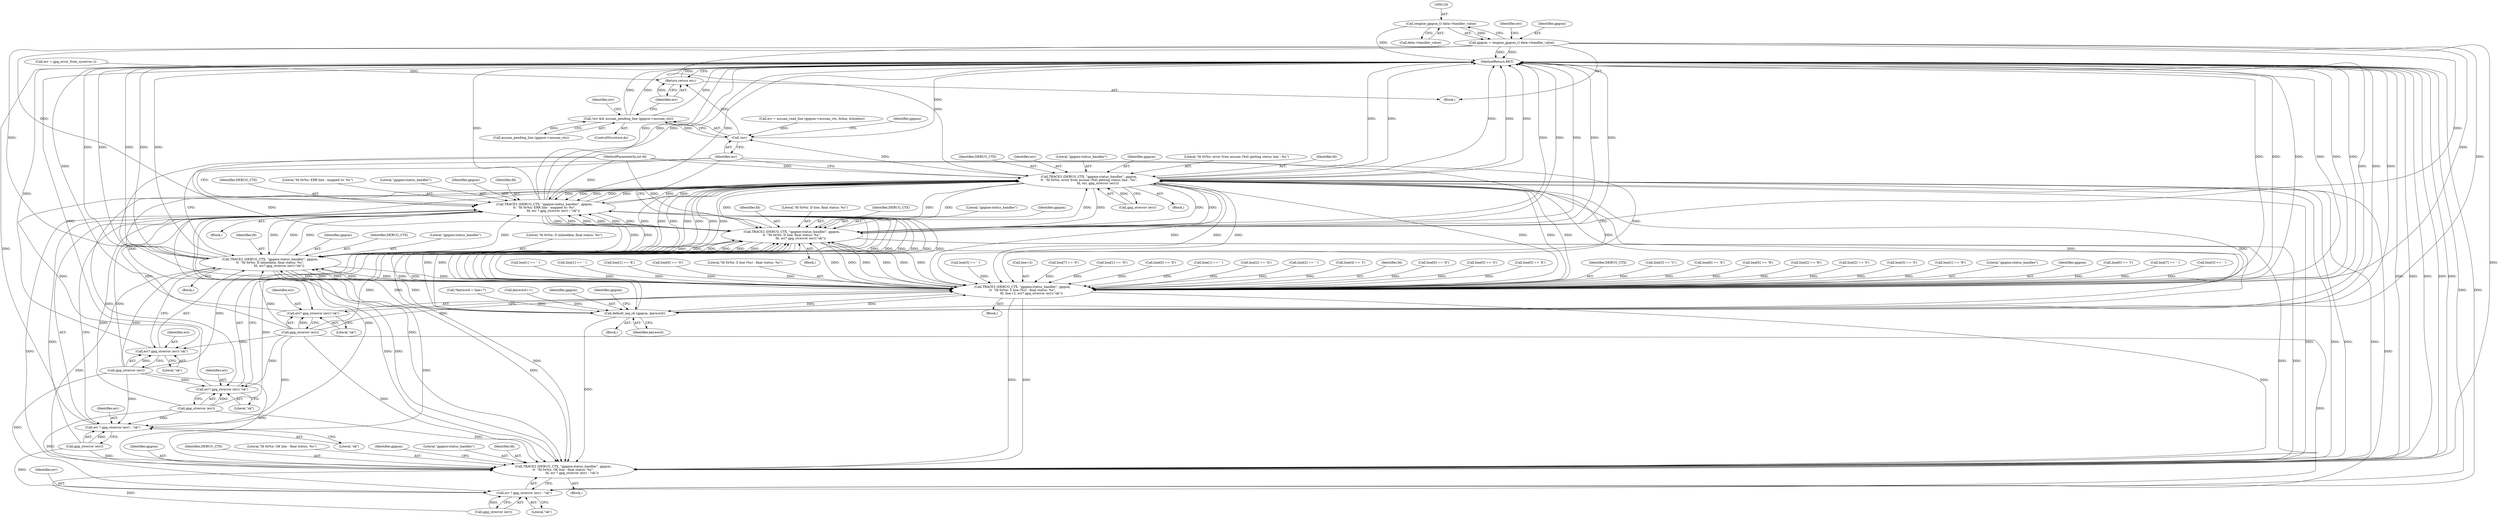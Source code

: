 digraph "0_gnupg_2cbd76f7911fc215845e89b50d6af5ff4a83dd77@pointer" {
"1000125" [label="(Call,(engine_gpgsm_t) data->handler_value)"];
"1000123" [label="(Call,gpgsm = (engine_gpgsm_t) data->handler_value)"];
"1000151" [label="(Call,TRACE3 (DEBUG_CTX, \"gpgme:status_handler\", gpgsm,\n\t\t  \"fd 0x%x: error from assuan (%d) getting status line : %s\",\n                  fd, err, gpg_strerror (err)))"];
"1000216" [label="(Call,TRACE2 (DEBUG_CTX, \"gpgme:status_handler\", gpgsm,\n\t\t  \"fd 0x%x: ERR line - mapped to: %s\",\n                  fd, err ? gpg_strerror (err) : \"ok\"))"];
"1000305" [label="(Call,TRACE2 (DEBUG_CTX, \"gpgme:status_handler\", gpgsm,\n\t\t  \"fd 0x%x: OK line - final status: %s\",\n                  fd, err ? gpg_strerror (err) : \"ok\"))"];
"1000545" [label="(Call,TRACE2 (DEBUG_CTX, \"gpgme:status_handler\", gpgsm,\n\t\t  \"fd 0x%x: D line; final status: %s\",\n                  fd, err? gpg_strerror (err):\"ok\"))"];
"1000680" [label="(Call,TRACE2 (DEBUG_CTX, \"gpgme:status_handler\", gpgsm,\n\t\t  \"fd 0x%x: D inlinedata; final status: %s\",\n                  fd, err? gpg_strerror (err):\"ok\"))"];
"1000767" [label="(Call,TRACE3 (DEBUG_CTX, \"gpgme:status_handler\", gpgsm,\n\t\t  \"fd 0x%x: S line (%s) - final status: %s\",\n                  fd, line+2, err? gpg_strerror (err):\"ok\"))"];
"1000854" [label="(Call,default_inq_cb (gpgsm, keyword))"];
"1000222" [label="(Call,err ? gpg_strerror (err) : \"ok\")"];
"1000311" [label="(Call,err ? gpg_strerror (err) : \"ok\")"];
"1000551" [label="(Call,err? gpg_strerror (err):\"ok\")"];
"1000686" [label="(Call,err? gpg_strerror (err):\"ok\")"];
"1000776" [label="(Call,err? gpg_strerror (err):\"ok\")"];
"1000863" [label="(Call,!err)"];
"1000862" [label="(Call,!err && assuan_pending_line (gpgsm->assuan_ctx))"];
"1000869" [label="(Return,return err;)"];
"1000224" [label="(Call,gpg_strerror (err))"];
"1000124" [label="(Identifier,gpgsm)"];
"1000870" [label="(Identifier,err)"];
"1000226" [label="(Literal,\"ok\")"];
"1000768" [label="(Identifier,DEBUG_CTX)"];
"1000685" [label="(Identifier,fd)"];
"1000780" [label="(Literal,\"ok\")"];
"1000806" [label="(Call,line[3] == 'U')"];
"1000552" [label="(Identifier,err)"];
"1000854" [label="(Call,default_inq_cb (gpgsm, keyword))"];
"1000547" [label="(Literal,\"gpgme:status_handler\")"];
"1000127" [label="(Call,data->handler_value)"];
"1000690" [label="(Literal,\"ok\")"];
"1000548" [label="(Identifier,gpgsm)"];
"1000553" [label="(Call,gpg_strerror (err))"];
"1000139" [label="(Identifier,err)"];
"1000312" [label="(Identifier,err)"];
"1000132" [label="(Identifier,err)"];
"1000824" [label="(Call,line[6] == 'E')"];
"1000308" [label="(Identifier,gpgsm)"];
"1000869" [label="(Return,return err;)"];
"1000683" [label="(Identifier,gpgsm)"];
"1000818" [label="(Call,line[5] == 'R')"];
"1000179" [label="(Call,line[2] == 'R')"];
"1000246" [label="(Call,line[2] == '\0')"];
"1000222" [label="(Call,err ? gpg_strerror (err) : \"ok\")"];
"1000185" [label="(Call,line[3] == '\0')"];
"1000173" [label="(Call,line[1] == 'R')"];
"1000681" [label="(Identifier,DEBUG_CTX)"];
"1000682" [label="(Literal,\"gpgme:status_handler\")"];
"1000769" [label="(Literal,\"gpgme:status_handler\")"];
"1000770" [label="(Identifier,gpgsm)"];
"1000123" [label="(Call,gpgsm = (engine_gpgsm_t) data->handler_value)"];
"1000859" [label="(Identifier,gpgsm)"];
"1000788" [label="(Call,line[0] == 'I')"];
"1000152" [label="(Identifier,DEBUG_CTX)"];
"1000115" [label="(Block,)"];
"1000217" [label="(Identifier,DEBUG_CTX)"];
"1000138" [label="(Call,err = assuan_read_line (gpgsm->assuan_ctx, &line, &linelen))"];
"1000157" [label="(Identifier,err)"];
"1000550" [label="(Identifier,fd)"];
"1000577" [label="(Block,)"];
"1000555" [label="(Literal,\"ok\")"];
"1000306" [label="(Identifier,DEBUG_CTX)"];
"1000153" [label="(Literal,\"gpgme:status_handler\")"];
"1000154" [label="(Identifier,gpgsm)"];
"1000305" [label="(Call,TRACE2 (DEBUG_CTX, \"gpgme:status_handler\", gpgsm,\n\t\t  \"fd 0x%x: OK line - final status: %s\",\n                  fd, err ? gpg_strerror (err) : \"ok\"))"];
"1000216" [label="(Call,TRACE2 (DEBUG_CTX, \"gpgme:status_handler\", gpgsm,\n\t\t  \"fd 0x%x: ERR line - mapped to: %s\",\n                  fd, err ? gpg_strerror (err) : \"ok\"))"];
"1000549" [label="(Literal,\"fd 0x%x: D line; final status: %s\")"];
"1000865" [label="(Call,assuan_pending_line (gpgsm->assuan_ctx))"];
"1000151" [label="(Call,TRACE3 (DEBUG_CTX, \"gpgme:status_handler\", gpgsm,\n\t\t  \"fd 0x%x: error from assuan (%d) getting status line : %s\",\n                  fd, err, gpg_strerror (err)))"];
"1000835" [label="(Call,line[7] == ' ')"];
"1000190" [label="(Call,line[3] == ' ')"];
"1000114" [label="(MethodParameterIn,int fd)"];
"1000864" [label="(Identifier,err)"];
"1000856" [label="(Identifier,keyword)"];
"1000777" [label="(Identifier,err)"];
"1000309" [label="(Literal,\"fd 0x%x: OK line - final status: %s\")"];
"1000195" [label="(Block,)"];
"1000155" [label="(Literal,\"fd 0x%x: error from assuan (%d) getting status line : %s\")"];
"1000569" [label="(Call,line[1] == ' ')"];
"1000337" [label="(Call,line[1] == ' ')"];
"1000315" [label="(Literal,\"ok\")"];
"1000240" [label="(Call,line[1] == 'K')"];
"1000234" [label="(Call,line[0] == 'O')"];
"1000771" [label="(Literal,\"fd 0x%x: S line (%s) - final status: %s\")"];
"1000197" [label="(Call,line[3] == ' ')"];
"1000773" [label="(Call,line+2)"];
"1000687" [label="(Identifier,err)"];
"1000830" [label="(Call,line[7] == '\0')"];
"1000867" [label="(Identifier,gpgsm)"];
"1000546" [label="(Identifier,DEBUG_CTX)"];
"1000794" [label="(Call,line[1] == 'N')"];
"1000158" [label="(Call,gpg_strerror (err))"];
"1000223" [label="(Identifier,err)"];
"1000545" [label="(Call,TRACE2 (DEBUG_CTX, \"gpgme:status_handler\", gpgsm,\n\t\t  \"fd 0x%x: D line; final status: %s\",\n                  fd, err? gpg_strerror (err):\"ok\"))"];
"1000767" [label="(Call,TRACE3 (DEBUG_CTX, \"gpgme:status_handler\", gpgsm,\n\t\t  \"fd 0x%x: S line (%s) - final status: %s\",\n                  fd, line+2, err? gpg_strerror (err):\"ok\"))"];
"1000563" [label="(Call,line[0] == 'D')"];
"1000842" [label="(Call,*keyword = line+7)"];
"1000684" [label="(Literal,\"fd 0x%x: D inlinedata; final status: %s\")"];
"1000347" [label="(Block,)"];
"1000156" [label="(Identifier,fd)"];
"1000703" [label="(Call,line[1] == ' ')"];
"1000800" [label="(Call,line[2] == 'Q')"];
"1000670" [label="(Call,err = gpg_error_from_syserror ())"];
"1000220" [label="(Literal,\"fd 0x%x: ERR line - mapped to: %s\")"];
"1000150" [label="(Block,)"];
"1000218" [label="(Literal,\"gpgme:status_handler\")"];
"1000313" [label="(Call,gpg_strerror (err))"];
"1000863" [label="(Call,!err)"];
"1000840" [label="(Block,)"];
"1000125" [label="(Call,(engine_gpgsm_t) data->handler_value)"];
"1000708" [label="(Block,)"];
"1000862" [label="(Call,!err && assuan_pending_line (gpgsm->assuan_ctx))"];
"1000686" [label="(Call,err? gpg_strerror (err):\"ok\")"];
"1000776" [label="(Call,err? gpg_strerror (err):\"ok\")"];
"1000251" [label="(Call,line[2] == ' ')"];
"1000256" [label="(Block,)"];
"1000219" [label="(Identifier,gpgsm)"];
"1000852" [label="(Call,keyword++)"];
"1000871" [label="(MethodReturn,RET)"];
"1000311" [label="(Call,err ? gpg_strerror (err) : \"ok\")"];
"1000680" [label="(Call,TRACE2 (DEBUG_CTX, \"gpgme:status_handler\", gpgsm,\n\t\t  \"fd 0x%x: D inlinedata; final status: %s\",\n                  fd, err? gpg_strerror (err):\"ok\"))"];
"1000812" [label="(Call,line[4] == 'I')"];
"1000221" [label="(Identifier,fd)"];
"1000772" [label="(Identifier,fd)"];
"1000855" [label="(Identifier,gpgsm)"];
"1000319" [label="(Identifier,gpgsm)"];
"1000331" [label="(Call,line[0] == 'D')"];
"1000551" [label="(Call,err? gpg_strerror (err):\"ok\")"];
"1000698" [label="(Call,line[0] == 'S')"];
"1000307" [label="(Literal,\"gpgme:status_handler\")"];
"1000688" [label="(Call,gpg_strerror (err))"];
"1000167" [label="(Call,line[0] == 'E')"];
"1000778" [label="(Call,gpg_strerror (err))"];
"1000310" [label="(Identifier,fd)"];
"1000136" [label="(ControlStructure,do)"];
"1000125" -> "1000123"  [label="AST: "];
"1000125" -> "1000127"  [label="CFG: "];
"1000126" -> "1000125"  [label="AST: "];
"1000127" -> "1000125"  [label="AST: "];
"1000123" -> "1000125"  [label="CFG: "];
"1000125" -> "1000871"  [label="DDG: "];
"1000125" -> "1000123"  [label="DDG: "];
"1000123" -> "1000115"  [label="AST: "];
"1000124" -> "1000123"  [label="AST: "];
"1000132" -> "1000123"  [label="CFG: "];
"1000123" -> "1000871"  [label="DDG: "];
"1000123" -> "1000871"  [label="DDG: "];
"1000123" -> "1000151"  [label="DDG: "];
"1000123" -> "1000216"  [label="DDG: "];
"1000123" -> "1000305"  [label="DDG: "];
"1000123" -> "1000545"  [label="DDG: "];
"1000123" -> "1000680"  [label="DDG: "];
"1000123" -> "1000767"  [label="DDG: "];
"1000123" -> "1000854"  [label="DDG: "];
"1000151" -> "1000150"  [label="AST: "];
"1000151" -> "1000158"  [label="CFG: "];
"1000152" -> "1000151"  [label="AST: "];
"1000153" -> "1000151"  [label="AST: "];
"1000154" -> "1000151"  [label="AST: "];
"1000155" -> "1000151"  [label="AST: "];
"1000156" -> "1000151"  [label="AST: "];
"1000157" -> "1000151"  [label="AST: "];
"1000158" -> "1000151"  [label="AST: "];
"1000864" -> "1000151"  [label="CFG: "];
"1000151" -> "1000871"  [label="DDG: "];
"1000151" -> "1000871"  [label="DDG: "];
"1000151" -> "1000871"  [label="DDG: "];
"1000151" -> "1000871"  [label="DDG: "];
"1000151" -> "1000871"  [label="DDG: "];
"1000680" -> "1000151"  [label="DDG: "];
"1000680" -> "1000151"  [label="DDG: "];
"1000680" -> "1000151"  [label="DDG: "];
"1000216" -> "1000151"  [label="DDG: "];
"1000216" -> "1000151"  [label="DDG: "];
"1000216" -> "1000151"  [label="DDG: "];
"1000545" -> "1000151"  [label="DDG: "];
"1000545" -> "1000151"  [label="DDG: "];
"1000545" -> "1000151"  [label="DDG: "];
"1000767" -> "1000151"  [label="DDG: "];
"1000767" -> "1000151"  [label="DDG: "];
"1000767" -> "1000151"  [label="DDG: "];
"1000854" -> "1000151"  [label="DDG: "];
"1000114" -> "1000151"  [label="DDG: "];
"1000158" -> "1000151"  [label="DDG: "];
"1000151" -> "1000216"  [label="DDG: "];
"1000151" -> "1000216"  [label="DDG: "];
"1000151" -> "1000216"  [label="DDG: "];
"1000151" -> "1000216"  [label="DDG: "];
"1000151" -> "1000222"  [label="DDG: "];
"1000151" -> "1000305"  [label="DDG: "];
"1000151" -> "1000305"  [label="DDG: "];
"1000151" -> "1000305"  [label="DDG: "];
"1000151" -> "1000305"  [label="DDG: "];
"1000151" -> "1000311"  [label="DDG: "];
"1000151" -> "1000545"  [label="DDG: "];
"1000151" -> "1000545"  [label="DDG: "];
"1000151" -> "1000545"  [label="DDG: "];
"1000151" -> "1000545"  [label="DDG: "];
"1000151" -> "1000551"  [label="DDG: "];
"1000151" -> "1000680"  [label="DDG: "];
"1000151" -> "1000680"  [label="DDG: "];
"1000151" -> "1000680"  [label="DDG: "];
"1000151" -> "1000680"  [label="DDG: "];
"1000151" -> "1000686"  [label="DDG: "];
"1000151" -> "1000767"  [label="DDG: "];
"1000151" -> "1000767"  [label="DDG: "];
"1000151" -> "1000767"  [label="DDG: "];
"1000151" -> "1000767"  [label="DDG: "];
"1000151" -> "1000776"  [label="DDG: "];
"1000151" -> "1000854"  [label="DDG: "];
"1000151" -> "1000863"  [label="DDG: "];
"1000216" -> "1000195"  [label="AST: "];
"1000216" -> "1000222"  [label="CFG: "];
"1000217" -> "1000216"  [label="AST: "];
"1000218" -> "1000216"  [label="AST: "];
"1000219" -> "1000216"  [label="AST: "];
"1000220" -> "1000216"  [label="AST: "];
"1000221" -> "1000216"  [label="AST: "];
"1000222" -> "1000216"  [label="AST: "];
"1000864" -> "1000216"  [label="CFG: "];
"1000216" -> "1000871"  [label="DDG: "];
"1000216" -> "1000871"  [label="DDG: "];
"1000216" -> "1000871"  [label="DDG: "];
"1000216" -> "1000871"  [label="DDG: "];
"1000216" -> "1000871"  [label="DDG: "];
"1000680" -> "1000216"  [label="DDG: "];
"1000680" -> "1000216"  [label="DDG: "];
"1000680" -> "1000216"  [label="DDG: "];
"1000545" -> "1000216"  [label="DDG: "];
"1000545" -> "1000216"  [label="DDG: "];
"1000545" -> "1000216"  [label="DDG: "];
"1000767" -> "1000216"  [label="DDG: "];
"1000767" -> "1000216"  [label="DDG: "];
"1000767" -> "1000216"  [label="DDG: "];
"1000854" -> "1000216"  [label="DDG: "];
"1000114" -> "1000216"  [label="DDG: "];
"1000224" -> "1000216"  [label="DDG: "];
"1000553" -> "1000216"  [label="DDG: "];
"1000688" -> "1000216"  [label="DDG: "];
"1000778" -> "1000216"  [label="DDG: "];
"1000216" -> "1000305"  [label="DDG: "];
"1000216" -> "1000305"  [label="DDG: "];
"1000216" -> "1000305"  [label="DDG: "];
"1000216" -> "1000545"  [label="DDG: "];
"1000216" -> "1000545"  [label="DDG: "];
"1000216" -> "1000545"  [label="DDG: "];
"1000216" -> "1000680"  [label="DDG: "];
"1000216" -> "1000680"  [label="DDG: "];
"1000216" -> "1000680"  [label="DDG: "];
"1000216" -> "1000767"  [label="DDG: "];
"1000216" -> "1000767"  [label="DDG: "];
"1000216" -> "1000767"  [label="DDG: "];
"1000216" -> "1000854"  [label="DDG: "];
"1000305" -> "1000256"  [label="AST: "];
"1000305" -> "1000311"  [label="CFG: "];
"1000306" -> "1000305"  [label="AST: "];
"1000307" -> "1000305"  [label="AST: "];
"1000308" -> "1000305"  [label="AST: "];
"1000309" -> "1000305"  [label="AST: "];
"1000310" -> "1000305"  [label="AST: "];
"1000311" -> "1000305"  [label="AST: "];
"1000319" -> "1000305"  [label="CFG: "];
"1000305" -> "1000871"  [label="DDG: "];
"1000305" -> "1000871"  [label="DDG: "];
"1000305" -> "1000871"  [label="DDG: "];
"1000305" -> "1000871"  [label="DDG: "];
"1000305" -> "1000871"  [label="DDG: "];
"1000680" -> "1000305"  [label="DDG: "];
"1000680" -> "1000305"  [label="DDG: "];
"1000680" -> "1000305"  [label="DDG: "];
"1000545" -> "1000305"  [label="DDG: "];
"1000545" -> "1000305"  [label="DDG: "];
"1000545" -> "1000305"  [label="DDG: "];
"1000767" -> "1000305"  [label="DDG: "];
"1000767" -> "1000305"  [label="DDG: "];
"1000767" -> "1000305"  [label="DDG: "];
"1000854" -> "1000305"  [label="DDG: "];
"1000114" -> "1000305"  [label="DDG: "];
"1000313" -> "1000305"  [label="DDG: "];
"1000553" -> "1000305"  [label="DDG: "];
"1000688" -> "1000305"  [label="DDG: "];
"1000778" -> "1000305"  [label="DDG: "];
"1000224" -> "1000305"  [label="DDG: "];
"1000545" -> "1000347"  [label="AST: "];
"1000545" -> "1000551"  [label="CFG: "];
"1000546" -> "1000545"  [label="AST: "];
"1000547" -> "1000545"  [label="AST: "];
"1000548" -> "1000545"  [label="AST: "];
"1000549" -> "1000545"  [label="AST: "];
"1000550" -> "1000545"  [label="AST: "];
"1000551" -> "1000545"  [label="AST: "];
"1000864" -> "1000545"  [label="CFG: "];
"1000545" -> "1000871"  [label="DDG: "];
"1000545" -> "1000871"  [label="DDG: "];
"1000545" -> "1000871"  [label="DDG: "];
"1000545" -> "1000871"  [label="DDG: "];
"1000545" -> "1000871"  [label="DDG: "];
"1000680" -> "1000545"  [label="DDG: "];
"1000680" -> "1000545"  [label="DDG: "];
"1000680" -> "1000545"  [label="DDG: "];
"1000767" -> "1000545"  [label="DDG: "];
"1000767" -> "1000545"  [label="DDG: "];
"1000767" -> "1000545"  [label="DDG: "];
"1000854" -> "1000545"  [label="DDG: "];
"1000114" -> "1000545"  [label="DDG: "];
"1000553" -> "1000545"  [label="DDG: "];
"1000688" -> "1000545"  [label="DDG: "];
"1000778" -> "1000545"  [label="DDG: "];
"1000545" -> "1000680"  [label="DDG: "];
"1000545" -> "1000680"  [label="DDG: "];
"1000545" -> "1000680"  [label="DDG: "];
"1000545" -> "1000767"  [label="DDG: "];
"1000545" -> "1000767"  [label="DDG: "];
"1000545" -> "1000767"  [label="DDG: "];
"1000545" -> "1000854"  [label="DDG: "];
"1000680" -> "1000577"  [label="AST: "];
"1000680" -> "1000686"  [label="CFG: "];
"1000681" -> "1000680"  [label="AST: "];
"1000682" -> "1000680"  [label="AST: "];
"1000683" -> "1000680"  [label="AST: "];
"1000684" -> "1000680"  [label="AST: "];
"1000685" -> "1000680"  [label="AST: "];
"1000686" -> "1000680"  [label="AST: "];
"1000864" -> "1000680"  [label="CFG: "];
"1000680" -> "1000871"  [label="DDG: "];
"1000680" -> "1000871"  [label="DDG: "];
"1000680" -> "1000871"  [label="DDG: "];
"1000680" -> "1000871"  [label="DDG: "];
"1000680" -> "1000871"  [label="DDG: "];
"1000767" -> "1000680"  [label="DDG: "];
"1000767" -> "1000680"  [label="DDG: "];
"1000767" -> "1000680"  [label="DDG: "];
"1000854" -> "1000680"  [label="DDG: "];
"1000114" -> "1000680"  [label="DDG: "];
"1000688" -> "1000680"  [label="DDG: "];
"1000778" -> "1000680"  [label="DDG: "];
"1000680" -> "1000767"  [label="DDG: "];
"1000680" -> "1000767"  [label="DDG: "];
"1000680" -> "1000767"  [label="DDG: "];
"1000680" -> "1000854"  [label="DDG: "];
"1000767" -> "1000708"  [label="AST: "];
"1000767" -> "1000776"  [label="CFG: "];
"1000768" -> "1000767"  [label="AST: "];
"1000769" -> "1000767"  [label="AST: "];
"1000770" -> "1000767"  [label="AST: "];
"1000771" -> "1000767"  [label="AST: "];
"1000772" -> "1000767"  [label="AST: "];
"1000773" -> "1000767"  [label="AST: "];
"1000776" -> "1000767"  [label="AST: "];
"1000864" -> "1000767"  [label="CFG: "];
"1000767" -> "1000871"  [label="DDG: "];
"1000767" -> "1000871"  [label="DDG: "];
"1000767" -> "1000871"  [label="DDG: "];
"1000767" -> "1000871"  [label="DDG: "];
"1000767" -> "1000871"  [label="DDG: "];
"1000767" -> "1000871"  [label="DDG: "];
"1000854" -> "1000767"  [label="DDG: "];
"1000114" -> "1000767"  [label="DDG: "];
"1000234" -> "1000767"  [label="DDG: "];
"1000794" -> "1000767"  [label="DDG: "];
"1000563" -> "1000767"  [label="DDG: "];
"1000812" -> "1000767"  [label="DDG: "];
"1000167" -> "1000767"  [label="DDG: "];
"1000185" -> "1000767"  [label="DDG: "];
"1000788" -> "1000767"  [label="DDG: "];
"1000806" -> "1000767"  [label="DDG: "];
"1000331" -> "1000767"  [label="DDG: "];
"1000251" -> "1000767"  [label="DDG: "];
"1000698" -> "1000767"  [label="DDG: "];
"1000190" -> "1000767"  [label="DDG: "];
"1000337" -> "1000767"  [label="DDG: "];
"1000179" -> "1000767"  [label="DDG: "];
"1000835" -> "1000767"  [label="DDG: "];
"1000569" -> "1000767"  [label="DDG: "];
"1000818" -> "1000767"  [label="DDG: "];
"1000800" -> "1000767"  [label="DDG: "];
"1000824" -> "1000767"  [label="DDG: "];
"1000703" -> "1000767"  [label="DDG: "];
"1000240" -> "1000767"  [label="DDG: "];
"1000173" -> "1000767"  [label="DDG: "];
"1000246" -> "1000767"  [label="DDG: "];
"1000197" -> "1000767"  [label="DDG: "];
"1000830" -> "1000767"  [label="DDG: "];
"1000778" -> "1000767"  [label="DDG: "];
"1000767" -> "1000854"  [label="DDG: "];
"1000854" -> "1000840"  [label="AST: "];
"1000854" -> "1000856"  [label="CFG: "];
"1000855" -> "1000854"  [label="AST: "];
"1000856" -> "1000854"  [label="AST: "];
"1000859" -> "1000854"  [label="CFG: "];
"1000854" -> "1000871"  [label="DDG: "];
"1000854" -> "1000871"  [label="DDG: "];
"1000854" -> "1000871"  [label="DDG: "];
"1000842" -> "1000854"  [label="DDG: "];
"1000852" -> "1000854"  [label="DDG: "];
"1000222" -> "1000224"  [label="CFG: "];
"1000222" -> "1000226"  [label="CFG: "];
"1000223" -> "1000222"  [label="AST: "];
"1000224" -> "1000222"  [label="AST: "];
"1000226" -> "1000222"  [label="AST: "];
"1000222" -> "1000871"  [label="DDG: "];
"1000224" -> "1000222"  [label="DDG: "];
"1000553" -> "1000222"  [label="DDG: "];
"1000688" -> "1000222"  [label="DDG: "];
"1000778" -> "1000222"  [label="DDG: "];
"1000311" -> "1000313"  [label="CFG: "];
"1000311" -> "1000315"  [label="CFG: "];
"1000312" -> "1000311"  [label="AST: "];
"1000313" -> "1000311"  [label="AST: "];
"1000315" -> "1000311"  [label="AST: "];
"1000311" -> "1000871"  [label="DDG: "];
"1000311" -> "1000871"  [label="DDG: "];
"1000313" -> "1000311"  [label="DDG: "];
"1000553" -> "1000311"  [label="DDG: "];
"1000688" -> "1000311"  [label="DDG: "];
"1000778" -> "1000311"  [label="DDG: "];
"1000224" -> "1000311"  [label="DDG: "];
"1000551" -> "1000553"  [label="CFG: "];
"1000551" -> "1000555"  [label="CFG: "];
"1000552" -> "1000551"  [label="AST: "];
"1000553" -> "1000551"  [label="AST: "];
"1000555" -> "1000551"  [label="AST: "];
"1000551" -> "1000871"  [label="DDG: "];
"1000553" -> "1000551"  [label="DDG: "];
"1000688" -> "1000551"  [label="DDG: "];
"1000778" -> "1000551"  [label="DDG: "];
"1000686" -> "1000688"  [label="CFG: "];
"1000686" -> "1000690"  [label="CFG: "];
"1000687" -> "1000686"  [label="AST: "];
"1000688" -> "1000686"  [label="AST: "];
"1000690" -> "1000686"  [label="AST: "];
"1000686" -> "1000871"  [label="DDG: "];
"1000688" -> "1000686"  [label="DDG: "];
"1000778" -> "1000686"  [label="DDG: "];
"1000776" -> "1000778"  [label="CFG: "];
"1000776" -> "1000780"  [label="CFG: "];
"1000777" -> "1000776"  [label="AST: "];
"1000778" -> "1000776"  [label="AST: "];
"1000780" -> "1000776"  [label="AST: "];
"1000776" -> "1000871"  [label="DDG: "];
"1000778" -> "1000776"  [label="DDG: "];
"1000863" -> "1000862"  [label="AST: "];
"1000863" -> "1000864"  [label="CFG: "];
"1000864" -> "1000863"  [label="AST: "];
"1000867" -> "1000863"  [label="CFG: "];
"1000862" -> "1000863"  [label="CFG: "];
"1000863" -> "1000871"  [label="DDG: "];
"1000863" -> "1000862"  [label="DDG: "];
"1000138" -> "1000863"  [label="DDG: "];
"1000863" -> "1000869"  [label="DDG: "];
"1000862" -> "1000136"  [label="AST: "];
"1000862" -> "1000865"  [label="CFG: "];
"1000865" -> "1000862"  [label="AST: "];
"1000139" -> "1000862"  [label="CFG: "];
"1000870" -> "1000862"  [label="CFG: "];
"1000862" -> "1000871"  [label="DDG: "];
"1000862" -> "1000871"  [label="DDG: "];
"1000862" -> "1000871"  [label="DDG: "];
"1000865" -> "1000862"  [label="DDG: "];
"1000869" -> "1000115"  [label="AST: "];
"1000869" -> "1000870"  [label="CFG: "];
"1000870" -> "1000869"  [label="AST: "];
"1000871" -> "1000869"  [label="CFG: "];
"1000869" -> "1000871"  [label="DDG: "];
"1000870" -> "1000869"  [label="DDG: "];
"1000670" -> "1000869"  [label="DDG: "];
}
